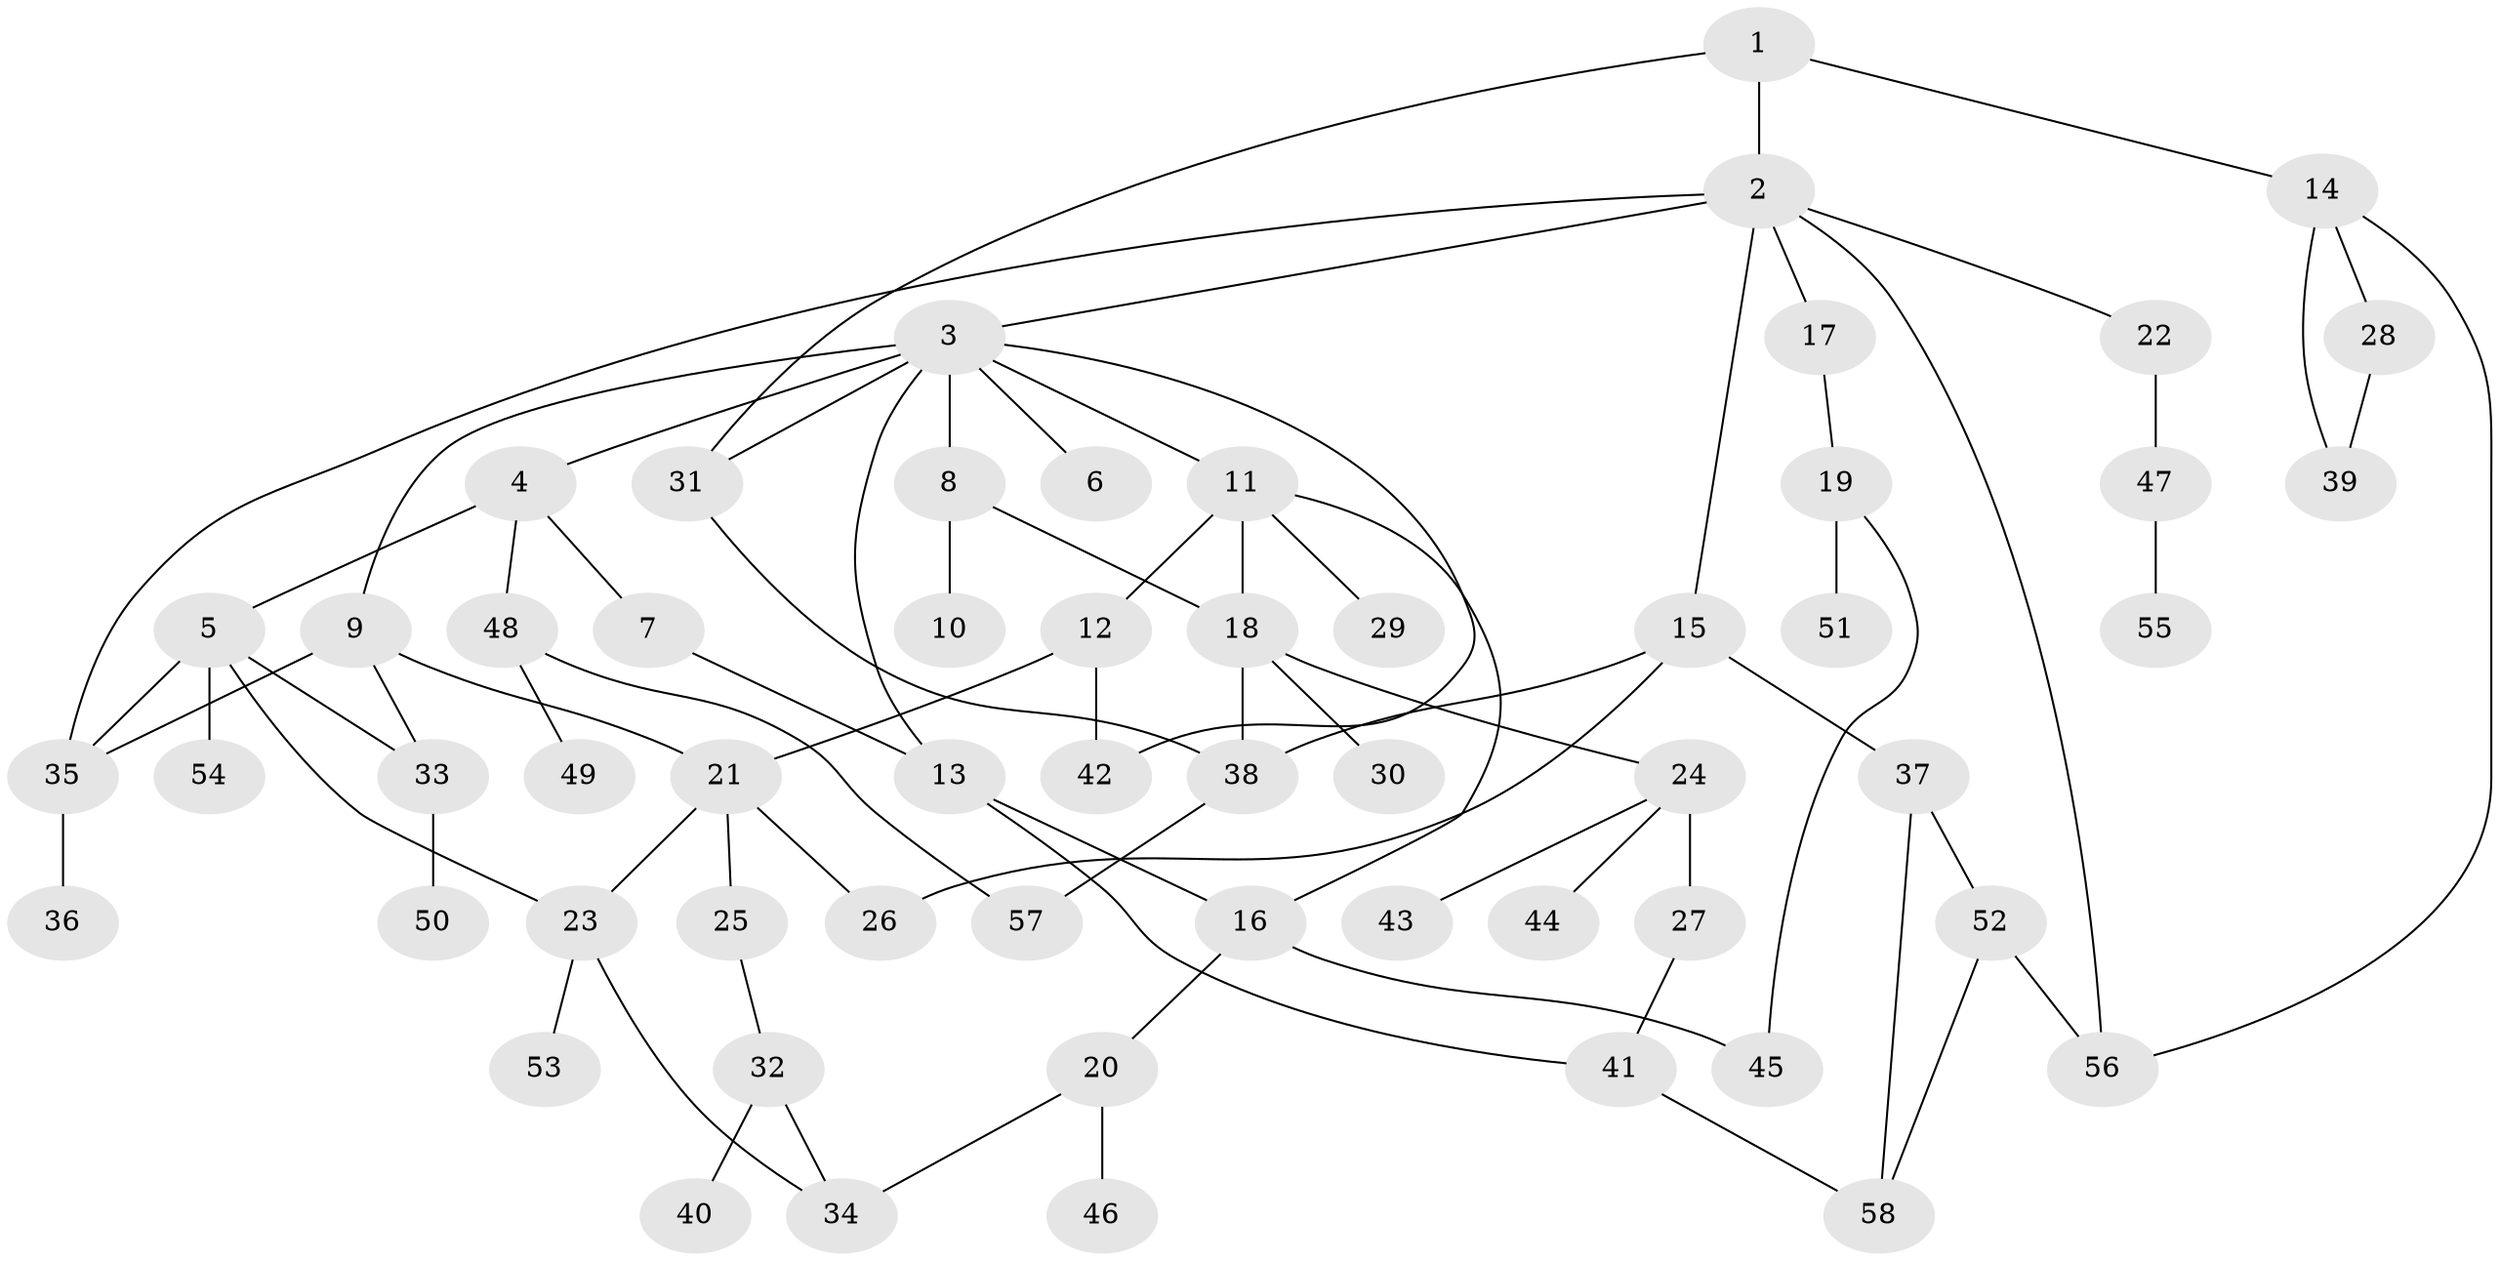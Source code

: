 // Generated by graph-tools (version 1.1) at 2025/25/03/09/25 03:25:34]
// undirected, 58 vertices, 80 edges
graph export_dot {
graph [start="1"]
  node [color=gray90,style=filled];
  1;
  2;
  3;
  4;
  5;
  6;
  7;
  8;
  9;
  10;
  11;
  12;
  13;
  14;
  15;
  16;
  17;
  18;
  19;
  20;
  21;
  22;
  23;
  24;
  25;
  26;
  27;
  28;
  29;
  30;
  31;
  32;
  33;
  34;
  35;
  36;
  37;
  38;
  39;
  40;
  41;
  42;
  43;
  44;
  45;
  46;
  47;
  48;
  49;
  50;
  51;
  52;
  53;
  54;
  55;
  56;
  57;
  58;
  1 -- 2;
  1 -- 14;
  1 -- 31;
  2 -- 3;
  2 -- 15;
  2 -- 17;
  2 -- 22;
  2 -- 56;
  2 -- 35;
  3 -- 4;
  3 -- 6;
  3 -- 8;
  3 -- 9;
  3 -- 11;
  3 -- 42;
  3 -- 13;
  3 -- 31;
  4 -- 5;
  4 -- 7;
  4 -- 48;
  5 -- 33;
  5 -- 35;
  5 -- 54;
  5 -- 23;
  7 -- 13;
  8 -- 10;
  8 -- 18;
  9 -- 21;
  9 -- 33;
  9 -- 35;
  11 -- 12;
  11 -- 18;
  11 -- 29;
  11 -- 16;
  12 -- 42;
  12 -- 21;
  13 -- 16;
  13 -- 41;
  14 -- 28;
  14 -- 56;
  14 -- 39;
  15 -- 37;
  15 -- 38;
  15 -- 26;
  16 -- 20;
  16 -- 45;
  17 -- 19;
  18 -- 24;
  18 -- 30;
  18 -- 38;
  19 -- 51;
  19 -- 45;
  20 -- 34;
  20 -- 46;
  21 -- 23;
  21 -- 25;
  21 -- 26;
  22 -- 47;
  23 -- 53;
  23 -- 34;
  24 -- 27;
  24 -- 43;
  24 -- 44;
  25 -- 32;
  27 -- 41;
  28 -- 39;
  31 -- 38;
  32 -- 40;
  32 -- 34;
  33 -- 50;
  35 -- 36;
  37 -- 52;
  37 -- 58;
  38 -- 57;
  41 -- 58;
  47 -- 55;
  48 -- 49;
  48 -- 57;
  52 -- 56;
  52 -- 58;
}
